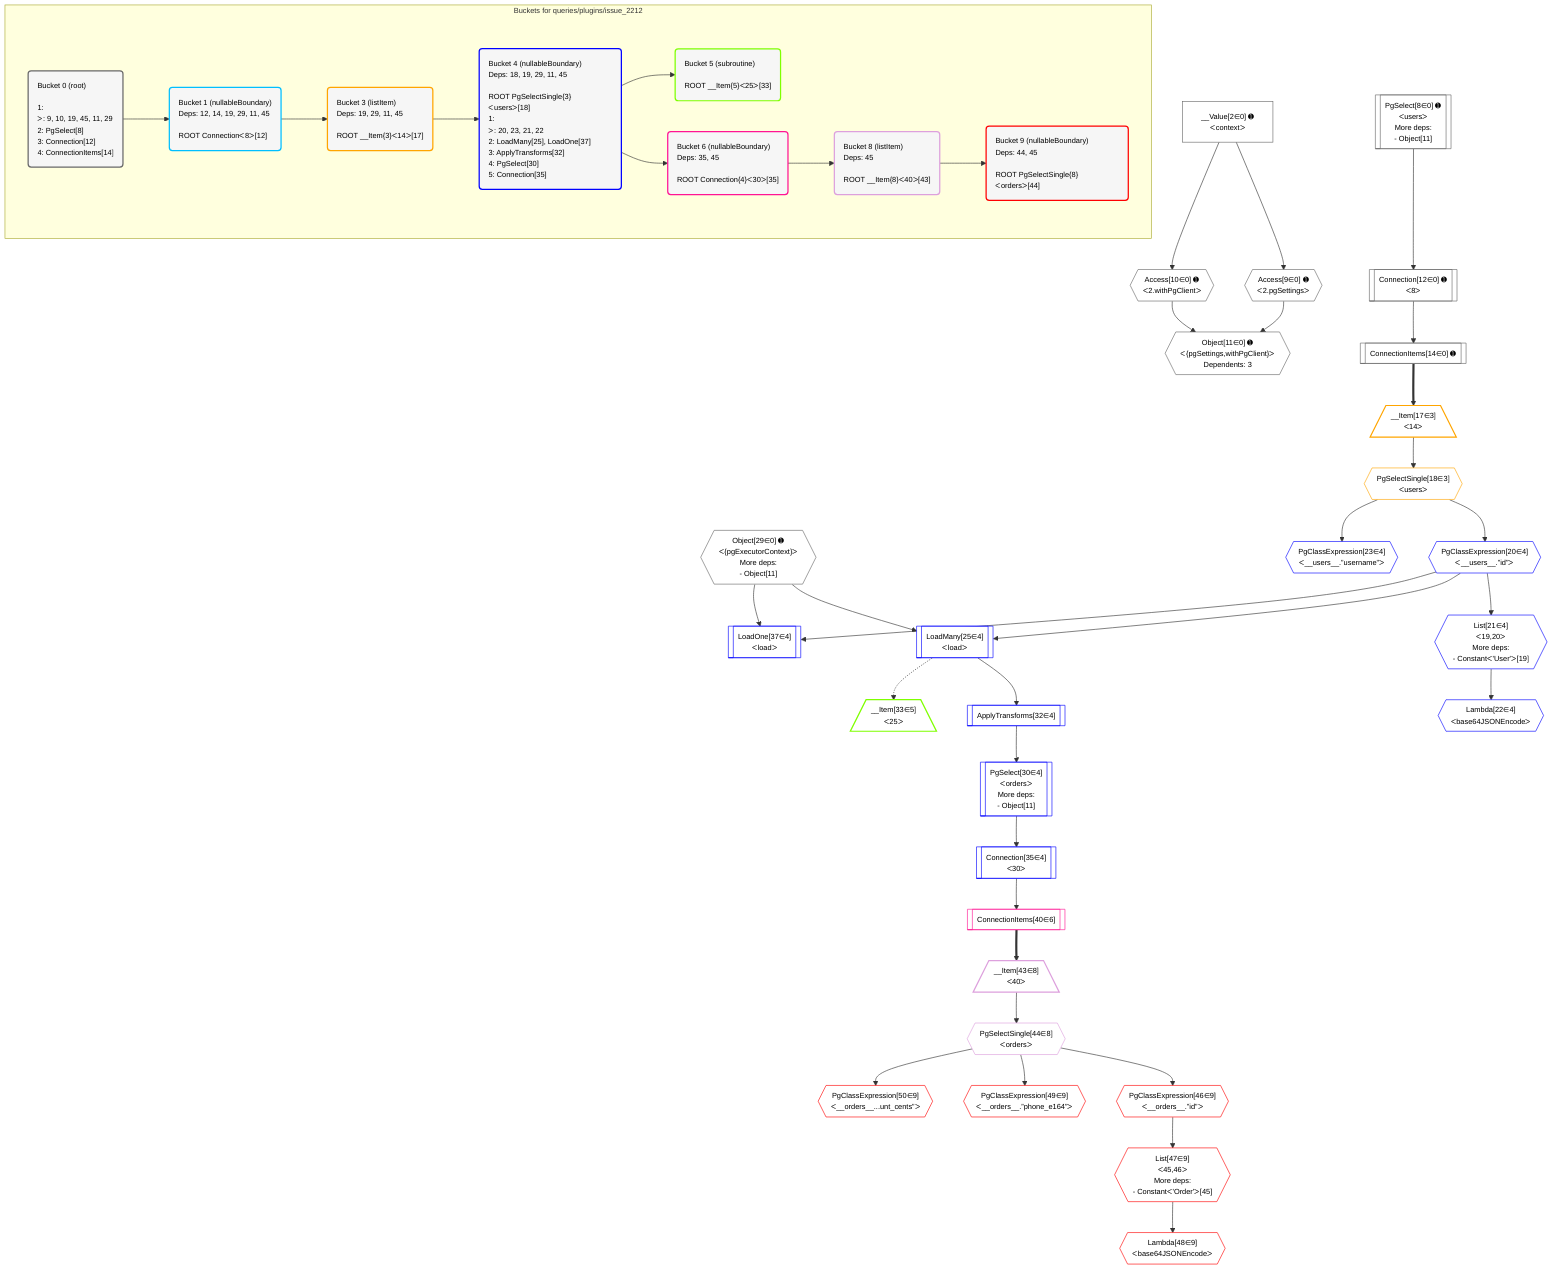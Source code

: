 %%{init: {'themeVariables': { 'fontSize': '12px'}}}%%
graph TD
    classDef path fill:#eee,stroke:#000,color:#000
    classDef plan fill:#fff,stroke-width:1px,color:#000
    classDef itemplan fill:#fff,stroke-width:2px,color:#000
    classDef unbatchedplan fill:#dff,stroke-width:1px,color:#000
    classDef sideeffectplan fill:#fcc,stroke-width:2px,color:#000
    classDef bucket fill:#f6f6f6,color:#000,stroke-width:2px,text-align:left

    subgraph "Buckets for queries/plugins/issue_2212"
    Bucket0("Bucket 0 (root)<br /><br />1: <br />ᐳ: 9, 10, 19, 45, 11, 29<br />2: PgSelect[8]<br />3: Connection[12]<br />4: ConnectionItems[14]"):::bucket
    Bucket1("Bucket 1 (nullableBoundary)<br />Deps: 12, 14, 19, 29, 11, 45<br /><br />ROOT Connectionᐸ8ᐳ[12]"):::bucket
    Bucket3("Bucket 3 (listItem)<br />Deps: 19, 29, 11, 45<br /><br />ROOT __Item{3}ᐸ14ᐳ[17]"):::bucket
    Bucket4("Bucket 4 (nullableBoundary)<br />Deps: 18, 19, 29, 11, 45<br /><br />ROOT PgSelectSingle{3}ᐸusersᐳ[18]<br />1: <br />ᐳ: 20, 23, 21, 22<br />2: LoadMany[25], LoadOne[37]<br />3: ApplyTransforms[32]<br />4: PgSelect[30]<br />5: Connection[35]"):::bucket
    Bucket5("Bucket 5 (subroutine)<br /><br />ROOT __Item{5}ᐸ25ᐳ[33]"):::bucket
    Bucket6("Bucket 6 (nullableBoundary)<br />Deps: 35, 45<br /><br />ROOT Connection{4}ᐸ30ᐳ[35]"):::bucket
    Bucket8("Bucket 8 (listItem)<br />Deps: 45<br /><br />ROOT __Item{8}ᐸ40ᐳ[43]"):::bucket
    Bucket9("Bucket 9 (nullableBoundary)<br />Deps: 44, 45<br /><br />ROOT PgSelectSingle{8}ᐸordersᐳ[44]"):::bucket
    end
    Bucket0 --> Bucket1
    Bucket1 --> Bucket3
    Bucket3 --> Bucket4
    Bucket4 --> Bucket5 & Bucket6
    Bucket6 --> Bucket8
    Bucket8 --> Bucket9

    %% plan dependencies
    Object11{{"Object[11∈0] ➊<br />ᐸ{pgSettings,withPgClient}ᐳ<br />Dependents: 3"}}:::plan
    Access9{{"Access[9∈0] ➊<br />ᐸ2.pgSettingsᐳ"}}:::plan
    Access10{{"Access[10∈0] ➊<br />ᐸ2.withPgClientᐳ"}}:::plan
    Access9 & Access10 --> Object11
    PgSelect8[["PgSelect[8∈0] ➊<br />ᐸusersᐳ<br />More deps:<br />- Object[11]"]]:::plan
    __Value2["__Value[2∈0] ➊<br />ᐸcontextᐳ"]:::plan
    __Value2 --> Access9
    __Value2 --> Access10
    Connection12[["Connection[12∈0] ➊<br />ᐸ8ᐳ"]]:::plan
    PgSelect8 --> Connection12
    ConnectionItems14[["ConnectionItems[14∈0] ➊"]]:::plan
    Connection12 --> ConnectionItems14
    Object29{{"Object[29∈0] ➊<br />ᐸ{pgExecutorContext}ᐳ<br />More deps:<br />- Object[11]"}}:::plan
    __Item17[/"__Item[17∈3]<br />ᐸ14ᐳ"\]:::itemplan
    ConnectionItems14 ==> __Item17
    PgSelectSingle18{{"PgSelectSingle[18∈3]<br />ᐸusersᐳ"}}:::plan
    __Item17 --> PgSelectSingle18
    List21{{"List[21∈4]<br />ᐸ19,20ᐳ<br />More deps:<br />- Constantᐸ'User'ᐳ[19]"}}:::plan
    PgClassExpression20{{"PgClassExpression[20∈4]<br />ᐸ__users__.”id”ᐳ"}}:::plan
    PgClassExpression20 --> List21
    LoadMany25[["LoadMany[25∈4]<br />ᐸloadᐳ"]]:::plan
    PgClassExpression20 & Object29 --> LoadMany25
    PgSelect30[["PgSelect[30∈4]<br />ᐸordersᐳ<br />More deps:<br />- Object[11]"]]:::plan
    ApplyTransforms32[["ApplyTransforms[32∈4]"]]:::plan
    ApplyTransforms32 --> PgSelect30
    LoadOne37[["LoadOne[37∈4]<br />ᐸloadᐳ"]]:::plan
    PgClassExpression20 & Object29 --> LoadOne37
    PgSelectSingle18 --> PgClassExpression20
    Lambda22{{"Lambda[22∈4]<br />ᐸbase64JSONEncodeᐳ"}}:::plan
    List21 --> Lambda22
    PgClassExpression23{{"PgClassExpression[23∈4]<br />ᐸ__users__.”username”ᐳ"}}:::plan
    PgSelectSingle18 --> PgClassExpression23
    LoadMany25 --> ApplyTransforms32
    Connection35[["Connection[35∈4]<br />ᐸ30ᐳ"]]:::plan
    PgSelect30 --> Connection35
    __Item33[/"__Item[33∈5]<br />ᐸ25ᐳ"\]:::itemplan
    LoadMany25 -.-> __Item33
    ConnectionItems40[["ConnectionItems[40∈6]"]]:::plan
    Connection35 --> ConnectionItems40
    __Item43[/"__Item[43∈8]<br />ᐸ40ᐳ"\]:::itemplan
    ConnectionItems40 ==> __Item43
    PgSelectSingle44{{"PgSelectSingle[44∈8]<br />ᐸordersᐳ"}}:::plan
    __Item43 --> PgSelectSingle44
    List47{{"List[47∈9]<br />ᐸ45,46ᐳ<br />More deps:<br />- Constantᐸ'Order'ᐳ[45]"}}:::plan
    PgClassExpression46{{"PgClassExpression[46∈9]<br />ᐸ__orders__.”id”ᐳ"}}:::plan
    PgClassExpression46 --> List47
    PgSelectSingle44 --> PgClassExpression46
    Lambda48{{"Lambda[48∈9]<br />ᐸbase64JSONEncodeᐳ"}}:::plan
    List47 --> Lambda48
    PgClassExpression49{{"PgClassExpression[49∈9]<br />ᐸ__orders__.”phone_e164”ᐳ"}}:::plan
    PgSelectSingle44 --> PgClassExpression49
    PgClassExpression50{{"PgClassExpression[50∈9]<br />ᐸ__orders__...unt_cents”ᐳ"}}:::plan
    PgSelectSingle44 --> PgClassExpression50

    %% define steps
    classDef bucket0 stroke:#696969
    class Bucket0,__Value2,PgSelect8,Access9,Access10,Object11,Connection12,ConnectionItems14,Object29 bucket0
    classDef bucket1 stroke:#00bfff
    class Bucket1 bucket1
    classDef bucket3 stroke:#ffa500
    class Bucket3,__Item17,PgSelectSingle18 bucket3
    classDef bucket4 stroke:#0000ff
    class Bucket4,PgClassExpression20,List21,Lambda22,PgClassExpression23,LoadMany25,PgSelect30,ApplyTransforms32,Connection35,LoadOne37 bucket4
    classDef bucket5 stroke:#7fff00
    class Bucket5,__Item33 bucket5
    classDef bucket6 stroke:#ff1493
    class Bucket6,ConnectionItems40 bucket6
    classDef bucket8 stroke:#dda0dd
    class Bucket8,__Item43,PgSelectSingle44 bucket8
    classDef bucket9 stroke:#ff0000
    class Bucket9,PgClassExpression46,List47,Lambda48,PgClassExpression49,PgClassExpression50 bucket9